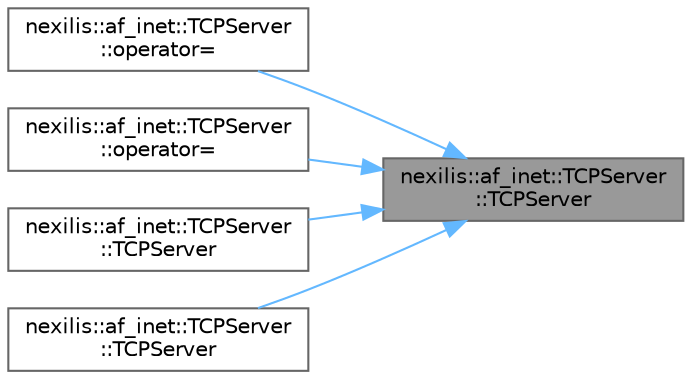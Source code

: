 digraph "nexilis::af_inet::TCPServer::TCPServer"
{
 // LATEX_PDF_SIZE
  bgcolor="transparent";
  edge [fontname=Helvetica,fontsize=10,labelfontname=Helvetica,labelfontsize=10];
  node [fontname=Helvetica,fontsize=10,shape=box,height=0.2,width=0.4];
  rankdir="RL";
  Node1 [id="Node000001",label="nexilis::af_inet::TCPServer\l::TCPServer",height=0.2,width=0.4,color="gray40", fillcolor="grey60", style="filled", fontcolor="black",tooltip="Constructor."];
  Node1 -> Node2 [id="edge1_Node000001_Node000002",dir="back",color="steelblue1",style="solid",tooltip=" "];
  Node2 [id="Node000002",label="nexilis::af_inet::TCPServer\l::operator=",height=0.2,width=0.4,color="grey40", fillcolor="white", style="filled",URL="$d9/dfe/classnexilis_1_1af__inet_1_1TCPServer.html#a836ee0042526c78bf8bd2786b4ca87e5",tooltip="Deleted copy assignment operator."];
  Node1 -> Node3 [id="edge2_Node000001_Node000003",dir="back",color="steelblue1",style="solid",tooltip=" "];
  Node3 [id="Node000003",label="nexilis::af_inet::TCPServer\l::operator=",height=0.2,width=0.4,color="grey40", fillcolor="white", style="filled",URL="$d9/dfe/classnexilis_1_1af__inet_1_1TCPServer.html#a938ae1d1aaa4261783f50542e3dcf1e6",tooltip="Move assignment operator."];
  Node1 -> Node4 [id="edge3_Node000001_Node000004",dir="back",color="steelblue1",style="solid",tooltip=" "];
  Node4 [id="Node000004",label="nexilis::af_inet::TCPServer\l::TCPServer",height=0.2,width=0.4,color="grey40", fillcolor="white", style="filled",URL="$d9/dfe/classnexilis_1_1af__inet_1_1TCPServer.html#a372a591450a31d59597ccdd6817bf6dd",tooltip="Deleted copy constructor."];
  Node1 -> Node5 [id="edge4_Node000001_Node000005",dir="back",color="steelblue1",style="solid",tooltip=" "];
  Node5 [id="Node000005",label="nexilis::af_inet::TCPServer\l::TCPServer",height=0.2,width=0.4,color="grey40", fillcolor="white", style="filled",URL="$d9/dfe/classnexilis_1_1af__inet_1_1TCPServer.html#a2aefd7574e1622f61b979d85cd3a2bd6",tooltip="Move constructor."];
}
